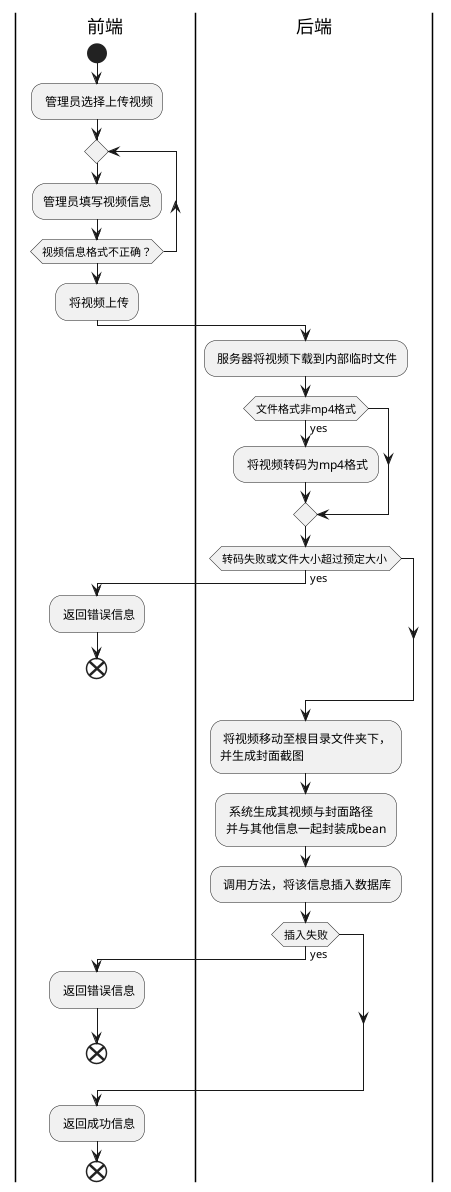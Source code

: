 @startuml
| 前端 |
start
: 管理员选择上传视频;
repeat
:管理员填写视频信息;
repeat while (视频信息格式不正确？)
: 将视频上传;
| 后端 |
: 服务器将视频下载到内部临时文件;
if (文件格式非mp4格式) then (yes)
    : 将视频转码为mp4格式;
endif
if(转码失败或文件大小超过预定大小 )then(yes)
    | 前端 |
    : 返回错误信息;
    end
endif
| 后端 |
: 将视频移动至根目录文件夹下，\n并生成封面截图;
: 系统生成其视频与封面路径\n并与其他信息一起封装成bean;
: 调用方法，将该信息插入数据库;
if (插入失败) then (yes)
    | 前端 |
    : 返回错误信息;
    end
endif
| 前端 |
: 返回成功信息;
end
@enduml